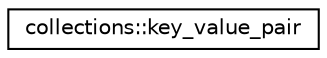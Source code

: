 digraph "Graphical Class Hierarchy"
{
 // LATEX_PDF_SIZE
  edge [fontname="Helvetica",fontsize="10",labelfontname="Helvetica",labelfontsize="10"];
  node [fontname="Helvetica",fontsize="10",shape=record];
  rankdir="LR";
  Node0 [label="collections::key_value_pair",height=0.2,width=0.4,color="black", fillcolor="white", style="filled",URL="$structcollections_1_1key__value__pair.html",tooltip="Defines a key-value pair."];
}
